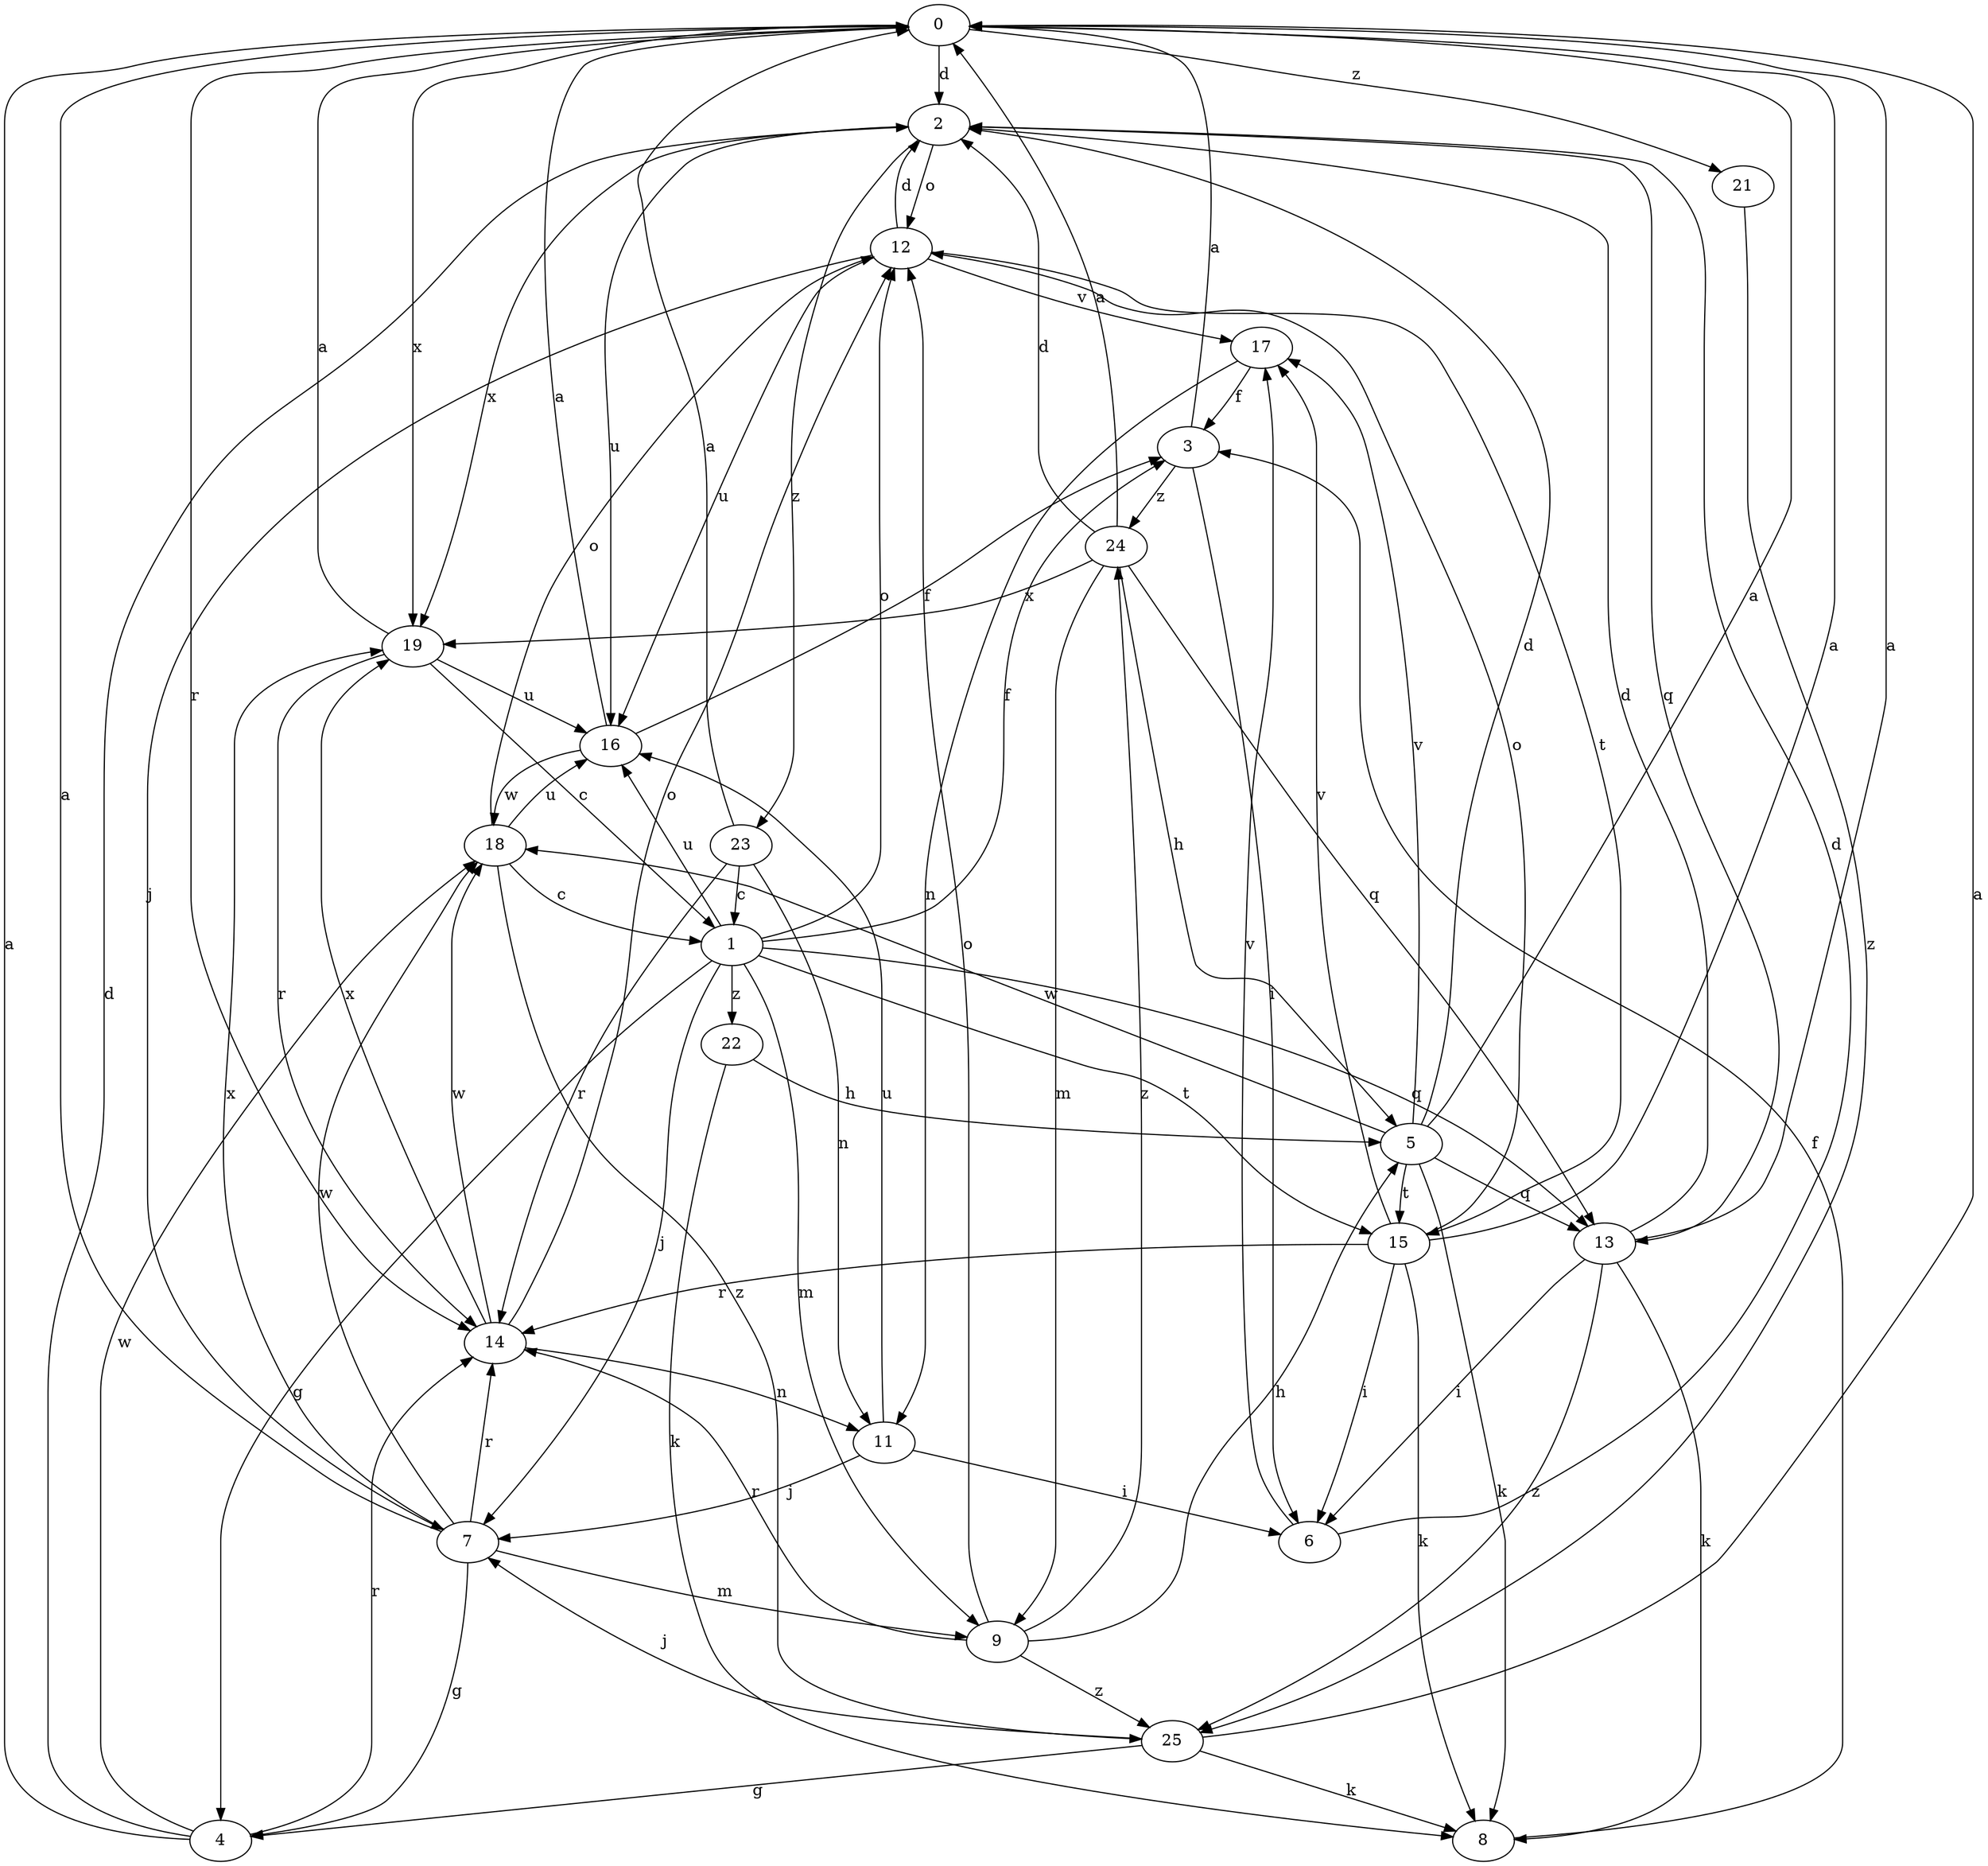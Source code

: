 strict digraph  {
0;
1;
2;
3;
4;
5;
6;
7;
8;
9;
11;
12;
13;
14;
15;
16;
17;
18;
19;
21;
22;
23;
24;
25;
0 -> 2  [label=d];
0 -> 14  [label=r];
0 -> 19  [label=x];
0 -> 21  [label=z];
1 -> 3  [label=f];
1 -> 4  [label=g];
1 -> 7  [label=j];
1 -> 9  [label=m];
1 -> 12  [label=o];
1 -> 13  [label=q];
1 -> 15  [label=t];
1 -> 16  [label=u];
1 -> 22  [label=z];
2 -> 12  [label=o];
2 -> 13  [label=q];
2 -> 16  [label=u];
2 -> 19  [label=x];
2 -> 23  [label=z];
3 -> 0  [label=a];
3 -> 6  [label=i];
3 -> 24  [label=z];
4 -> 0  [label=a];
4 -> 2  [label=d];
4 -> 14  [label=r];
4 -> 18  [label=w];
5 -> 0  [label=a];
5 -> 2  [label=d];
5 -> 8  [label=k];
5 -> 13  [label=q];
5 -> 15  [label=t];
5 -> 17  [label=v];
5 -> 18  [label=w];
6 -> 2  [label=d];
6 -> 17  [label=v];
7 -> 0  [label=a];
7 -> 4  [label=g];
7 -> 9  [label=m];
7 -> 14  [label=r];
7 -> 18  [label=w];
7 -> 19  [label=x];
8 -> 3  [label=f];
9 -> 5  [label=h];
9 -> 12  [label=o];
9 -> 14  [label=r];
9 -> 24  [label=z];
9 -> 25  [label=z];
11 -> 6  [label=i];
11 -> 7  [label=j];
11 -> 16  [label=u];
12 -> 2  [label=d];
12 -> 7  [label=j];
12 -> 15  [label=t];
12 -> 16  [label=u];
12 -> 17  [label=v];
13 -> 0  [label=a];
13 -> 2  [label=d];
13 -> 6  [label=i];
13 -> 8  [label=k];
13 -> 25  [label=z];
14 -> 11  [label=n];
14 -> 12  [label=o];
14 -> 18  [label=w];
14 -> 19  [label=x];
15 -> 0  [label=a];
15 -> 6  [label=i];
15 -> 8  [label=k];
15 -> 12  [label=o];
15 -> 14  [label=r];
15 -> 17  [label=v];
16 -> 0  [label=a];
16 -> 3  [label=f];
16 -> 18  [label=w];
17 -> 3  [label=f];
17 -> 11  [label=n];
18 -> 1  [label=c];
18 -> 12  [label=o];
18 -> 16  [label=u];
18 -> 25  [label=z];
19 -> 0  [label=a];
19 -> 1  [label=c];
19 -> 14  [label=r];
19 -> 16  [label=u];
21 -> 25  [label=z];
22 -> 5  [label=h];
22 -> 8  [label=k];
23 -> 0  [label=a];
23 -> 1  [label=c];
23 -> 11  [label=n];
23 -> 14  [label=r];
24 -> 0  [label=a];
24 -> 2  [label=d];
24 -> 5  [label=h];
24 -> 9  [label=m];
24 -> 13  [label=q];
24 -> 19  [label=x];
25 -> 0  [label=a];
25 -> 4  [label=g];
25 -> 7  [label=j];
25 -> 8  [label=k];
}
